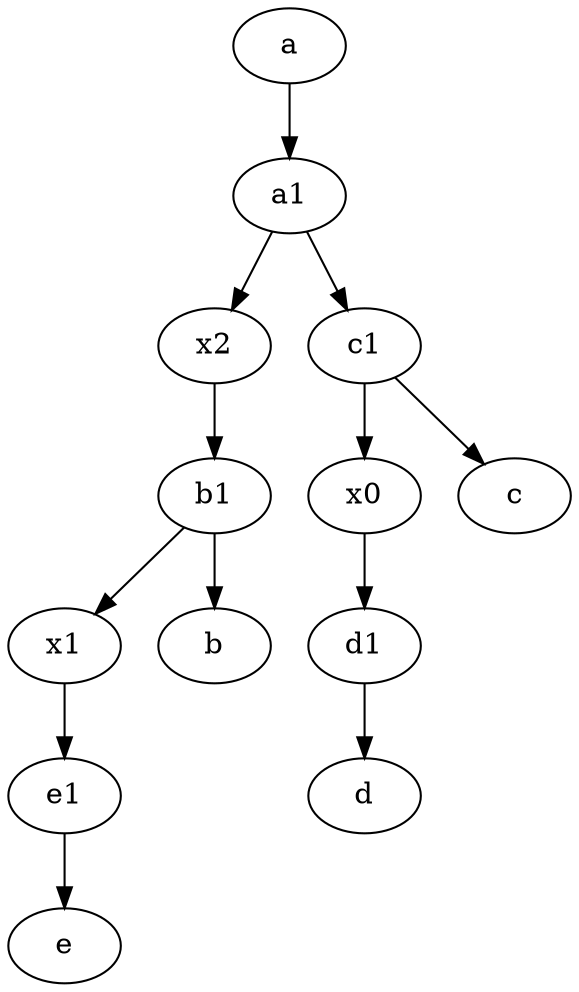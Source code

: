 digraph  {
	a1 [pos="40,15!"];
	x1;
	x0;
	x2;
	d1 [pos="25,30!"];
	b1 [pos="45,20!"];
	a [pos="40,10!"];
	c1 [pos="30,15!"];
	e1 [pos="25,45!"];
	x0 -> d1;
	d1 -> d;
	c1 -> c;
	c1 -> x0;
	b1 -> b;
	x2 -> b1;
	b1 -> x1;
	x1 -> e1;
	a1 -> c1;
	a1 -> x2;
	e1 -> e;
	a -> a1;

	}
